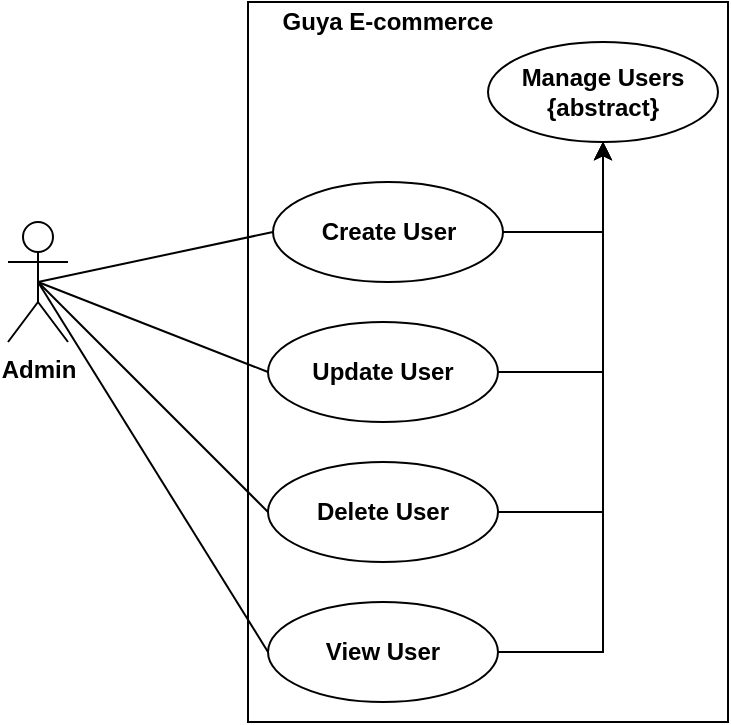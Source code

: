 <mxfile version="12.4.2" type="device" pages="1"><diagram id="SoqtWWc2BEi3AwGtnZPa" name="Page-1"><mxGraphModel dx="868" dy="1600" grid="1" gridSize="10" guides="1" tooltips="1" connect="1" arrows="1" fold="1" page="1" pageScale="1" pageWidth="850" pageHeight="1100" math="0" shadow="0"><root><mxCell id="0"/><mxCell id="1" parent="0"/><mxCell id="XqO4rtGs0O7OhenmkRdh-1" value="Admin" style="shape=umlActor;verticalLabelPosition=bottom;labelBackgroundColor=#ffffff;verticalAlign=top;html=1;outlineConnect=0;fontStyle=1" vertex="1" parent="1"><mxGeometry x="120" y="-650" width="30" height="60" as="geometry"/></mxCell><mxCell id="XqO4rtGs0O7OhenmkRdh-2" value="" style="rounded=0;whiteSpace=wrap;html=1;" vertex="1" parent="1"><mxGeometry x="240" y="-760" width="240" height="360" as="geometry"/></mxCell><mxCell id="XqO4rtGs0O7OhenmkRdh-3" value="Guya E-commerce" style="text;html=1;strokeColor=none;fillColor=none;align=center;verticalAlign=middle;whiteSpace=wrap;rounded=0;fontStyle=1" vertex="1" parent="1"><mxGeometry x="250" y="-760" width="120" height="20" as="geometry"/></mxCell><mxCell id="XqO4rtGs0O7OhenmkRdh-4" value="Manage Users&lt;br&gt;{abstract}" style="ellipse;whiteSpace=wrap;html=1;fontStyle=1;align=center;horizontal=1;labelBackgroundColor=none;labelBorderColor=none;shadow=0;" vertex="1" parent="1"><mxGeometry x="360" y="-740" width="115" height="50" as="geometry"/></mxCell><mxCell id="XqO4rtGs0O7OhenmkRdh-17" style="edgeStyle=orthogonalEdgeStyle;rounded=0;orthogonalLoop=1;jettySize=auto;html=1;exitX=1;exitY=0.5;exitDx=0;exitDy=0;entryX=0.5;entryY=1;entryDx=0;entryDy=0;" edge="1" parent="1" source="XqO4rtGs0O7OhenmkRdh-6" target="XqO4rtGs0O7OhenmkRdh-4"><mxGeometry relative="1" as="geometry"/></mxCell><mxCell id="XqO4rtGs0O7OhenmkRdh-6" value="Create User" style="ellipse;whiteSpace=wrap;html=1;fontStyle=1;align=center;horizontal=1;labelBackgroundColor=none;labelBorderColor=none;shadow=0;" vertex="1" parent="1"><mxGeometry x="252.5" y="-670" width="115" height="50" as="geometry"/></mxCell><mxCell id="XqO4rtGs0O7OhenmkRdh-18" style="edgeStyle=orthogonalEdgeStyle;rounded=0;orthogonalLoop=1;jettySize=auto;html=1;exitX=1;exitY=0.5;exitDx=0;exitDy=0;entryX=0.5;entryY=1;entryDx=0;entryDy=0;" edge="1" parent="1" source="XqO4rtGs0O7OhenmkRdh-8" target="XqO4rtGs0O7OhenmkRdh-4"><mxGeometry relative="1" as="geometry"><mxPoint x="420" y="-690" as="targetPoint"/></mxGeometry></mxCell><mxCell id="XqO4rtGs0O7OhenmkRdh-8" value="Update User" style="ellipse;whiteSpace=wrap;html=1;fontStyle=1;align=center;horizontal=1;labelBackgroundColor=none;labelBorderColor=none;shadow=0;" vertex="1" parent="1"><mxGeometry x="250" y="-600" width="115" height="50" as="geometry"/></mxCell><mxCell id="XqO4rtGs0O7OhenmkRdh-19" style="edgeStyle=orthogonalEdgeStyle;rounded=0;orthogonalLoop=1;jettySize=auto;html=1;exitX=1;exitY=0.5;exitDx=0;exitDy=0;entryX=0.5;entryY=1;entryDx=0;entryDy=0;" edge="1" parent="1" source="XqO4rtGs0O7OhenmkRdh-10" target="XqO4rtGs0O7OhenmkRdh-4"><mxGeometry relative="1" as="geometry"/></mxCell><mxCell id="XqO4rtGs0O7OhenmkRdh-10" value="Delete User" style="ellipse;whiteSpace=wrap;html=1;fontStyle=1;align=center;horizontal=1;labelBackgroundColor=none;labelBorderColor=none;shadow=0;" vertex="1" parent="1"><mxGeometry x="250" y="-530" width="115" height="50" as="geometry"/></mxCell><mxCell id="XqO4rtGs0O7OhenmkRdh-21" style="edgeStyle=orthogonalEdgeStyle;rounded=0;orthogonalLoop=1;jettySize=auto;html=1;exitX=1;exitY=0.5;exitDx=0;exitDy=0;entryX=0.5;entryY=1;entryDx=0;entryDy=0;" edge="1" parent="1" source="XqO4rtGs0O7OhenmkRdh-15" target="XqO4rtGs0O7OhenmkRdh-4"><mxGeometry relative="1" as="geometry"/></mxCell><mxCell id="XqO4rtGs0O7OhenmkRdh-15" value="View User" style="ellipse;whiteSpace=wrap;html=1;fontStyle=1;align=center;horizontal=1;labelBackgroundColor=none;labelBorderColor=none;shadow=0;" vertex="1" parent="1"><mxGeometry x="250" y="-460" width="115" height="50" as="geometry"/></mxCell><mxCell id="XqO4rtGs0O7OhenmkRdh-11" value="" style="endArrow=none;html=1;entryX=0;entryY=0.5;entryDx=0;entryDy=0;" edge="1" parent="1" target="XqO4rtGs0O7OhenmkRdh-6"><mxGeometry width="50" height="50" relative="1" as="geometry"><mxPoint x="135" y="-620" as="sourcePoint"/><mxPoint x="170" y="-360" as="targetPoint"/></mxGeometry></mxCell><mxCell id="XqO4rtGs0O7OhenmkRdh-12" value="" style="endArrow=none;html=1;entryX=0;entryY=0.5;entryDx=0;entryDy=0;exitX=0.5;exitY=0.5;exitDx=0;exitDy=0;exitPerimeter=0;" edge="1" parent="1" source="XqO4rtGs0O7OhenmkRdh-1" target="XqO4rtGs0O7OhenmkRdh-8"><mxGeometry width="50" height="50" relative="1" as="geometry"><mxPoint x="145" y="-610" as="sourcePoint"/><mxPoint x="262.5" y="-635" as="targetPoint"/></mxGeometry></mxCell><mxCell id="XqO4rtGs0O7OhenmkRdh-26" value="" style="endArrow=none;html=1;entryX=0;entryY=0.5;entryDx=0;entryDy=0;exitX=0.5;exitY=0.5;exitDx=0;exitDy=0;exitPerimeter=0;" edge="1" parent="1" source="XqO4rtGs0O7OhenmkRdh-1" target="XqO4rtGs0O7OhenmkRdh-10"><mxGeometry width="50" height="50" relative="1" as="geometry"><mxPoint x="145" y="-610" as="sourcePoint"/><mxPoint x="260" y="-565" as="targetPoint"/></mxGeometry></mxCell><mxCell id="XqO4rtGs0O7OhenmkRdh-27" value="" style="endArrow=none;html=1;entryX=0;entryY=0.5;entryDx=0;entryDy=0;exitX=0.5;exitY=0.5;exitDx=0;exitDy=0;exitPerimeter=0;" edge="1" parent="1" source="XqO4rtGs0O7OhenmkRdh-1" target="XqO4rtGs0O7OhenmkRdh-15"><mxGeometry width="50" height="50" relative="1" as="geometry"><mxPoint x="145" y="-610" as="sourcePoint"/><mxPoint x="260" y="-495" as="targetPoint"/></mxGeometry></mxCell></root></mxGraphModel></diagram></mxfile>